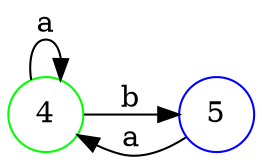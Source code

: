 digraph automate {
	rankdir=LR;
	node [shape = circle, color = gray];
	4 -> 5 [label=b];
	5 -> 4 [label=a];
	4 -> 4 [label=a];
	4 [color=green];
	5 [color=blue];
}
